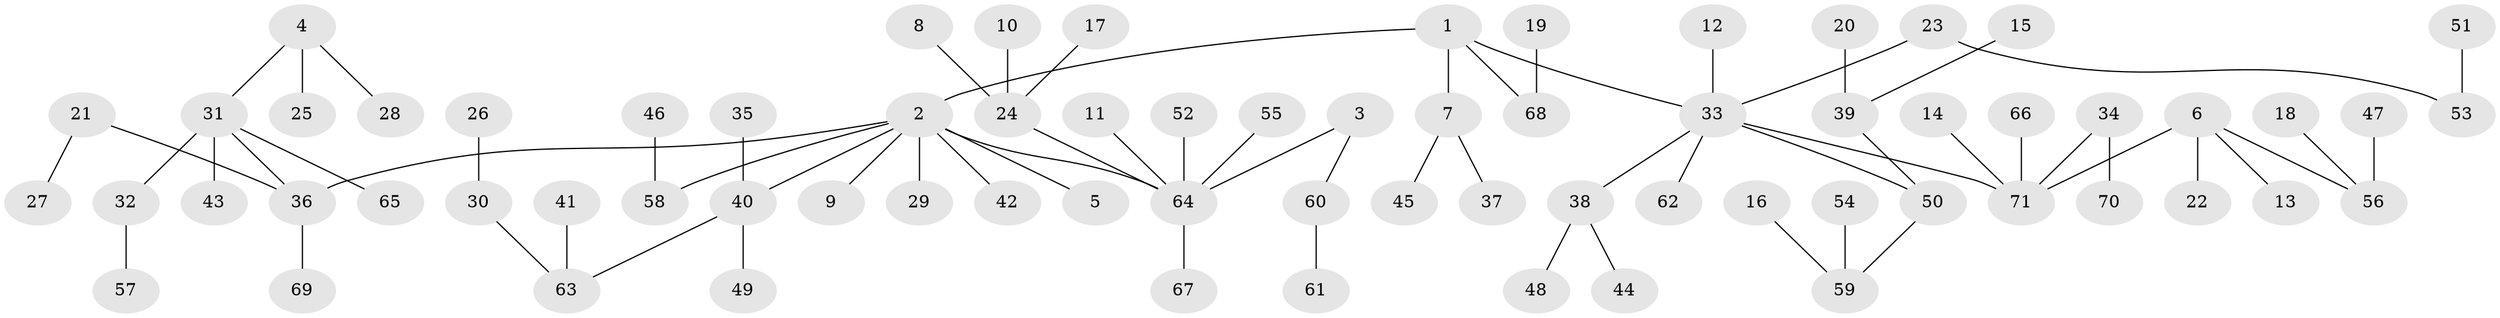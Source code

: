 // original degree distribution, {6: 0.014084507042253521, 4: 0.04929577464788732, 5: 0.056338028169014086, 7: 0.014084507042253521, 2: 0.24647887323943662, 3: 0.1056338028169014, 1: 0.5140845070422535}
// Generated by graph-tools (version 1.1) at 2025/50/03/09/25 03:50:19]
// undirected, 71 vertices, 70 edges
graph export_dot {
graph [start="1"]
  node [color=gray90,style=filled];
  1;
  2;
  3;
  4;
  5;
  6;
  7;
  8;
  9;
  10;
  11;
  12;
  13;
  14;
  15;
  16;
  17;
  18;
  19;
  20;
  21;
  22;
  23;
  24;
  25;
  26;
  27;
  28;
  29;
  30;
  31;
  32;
  33;
  34;
  35;
  36;
  37;
  38;
  39;
  40;
  41;
  42;
  43;
  44;
  45;
  46;
  47;
  48;
  49;
  50;
  51;
  52;
  53;
  54;
  55;
  56;
  57;
  58;
  59;
  60;
  61;
  62;
  63;
  64;
  65;
  66;
  67;
  68;
  69;
  70;
  71;
  1 -- 2 [weight=1.0];
  1 -- 7 [weight=1.0];
  1 -- 33 [weight=1.0];
  1 -- 68 [weight=1.0];
  2 -- 5 [weight=1.0];
  2 -- 9 [weight=1.0];
  2 -- 29 [weight=1.0];
  2 -- 36 [weight=1.0];
  2 -- 40 [weight=1.0];
  2 -- 42 [weight=1.0];
  2 -- 58 [weight=1.0];
  2 -- 64 [weight=1.0];
  3 -- 60 [weight=1.0];
  3 -- 64 [weight=1.0];
  4 -- 25 [weight=1.0];
  4 -- 28 [weight=1.0];
  4 -- 31 [weight=1.0];
  6 -- 13 [weight=1.0];
  6 -- 22 [weight=1.0];
  6 -- 56 [weight=1.0];
  6 -- 71 [weight=1.0];
  7 -- 37 [weight=1.0];
  7 -- 45 [weight=1.0];
  8 -- 24 [weight=1.0];
  10 -- 24 [weight=1.0];
  11 -- 64 [weight=1.0];
  12 -- 33 [weight=1.0];
  14 -- 71 [weight=1.0];
  15 -- 39 [weight=1.0];
  16 -- 59 [weight=1.0];
  17 -- 24 [weight=1.0];
  18 -- 56 [weight=1.0];
  19 -- 68 [weight=1.0];
  20 -- 39 [weight=1.0];
  21 -- 27 [weight=1.0];
  21 -- 36 [weight=1.0];
  23 -- 33 [weight=1.0];
  23 -- 53 [weight=1.0];
  24 -- 64 [weight=1.0];
  26 -- 30 [weight=1.0];
  30 -- 63 [weight=1.0];
  31 -- 32 [weight=1.0];
  31 -- 36 [weight=1.0];
  31 -- 43 [weight=1.0];
  31 -- 65 [weight=1.0];
  32 -- 57 [weight=1.0];
  33 -- 38 [weight=1.0];
  33 -- 50 [weight=1.0];
  33 -- 62 [weight=1.0];
  33 -- 71 [weight=1.0];
  34 -- 70 [weight=1.0];
  34 -- 71 [weight=1.0];
  35 -- 40 [weight=1.0];
  36 -- 69 [weight=1.0];
  38 -- 44 [weight=1.0];
  38 -- 48 [weight=1.0];
  39 -- 50 [weight=1.0];
  40 -- 49 [weight=1.0];
  40 -- 63 [weight=1.0];
  41 -- 63 [weight=1.0];
  46 -- 58 [weight=1.0];
  47 -- 56 [weight=1.0];
  50 -- 59 [weight=1.0];
  51 -- 53 [weight=1.0];
  52 -- 64 [weight=1.0];
  54 -- 59 [weight=1.0];
  55 -- 64 [weight=1.0];
  60 -- 61 [weight=1.0];
  64 -- 67 [weight=1.0];
  66 -- 71 [weight=1.0];
}
